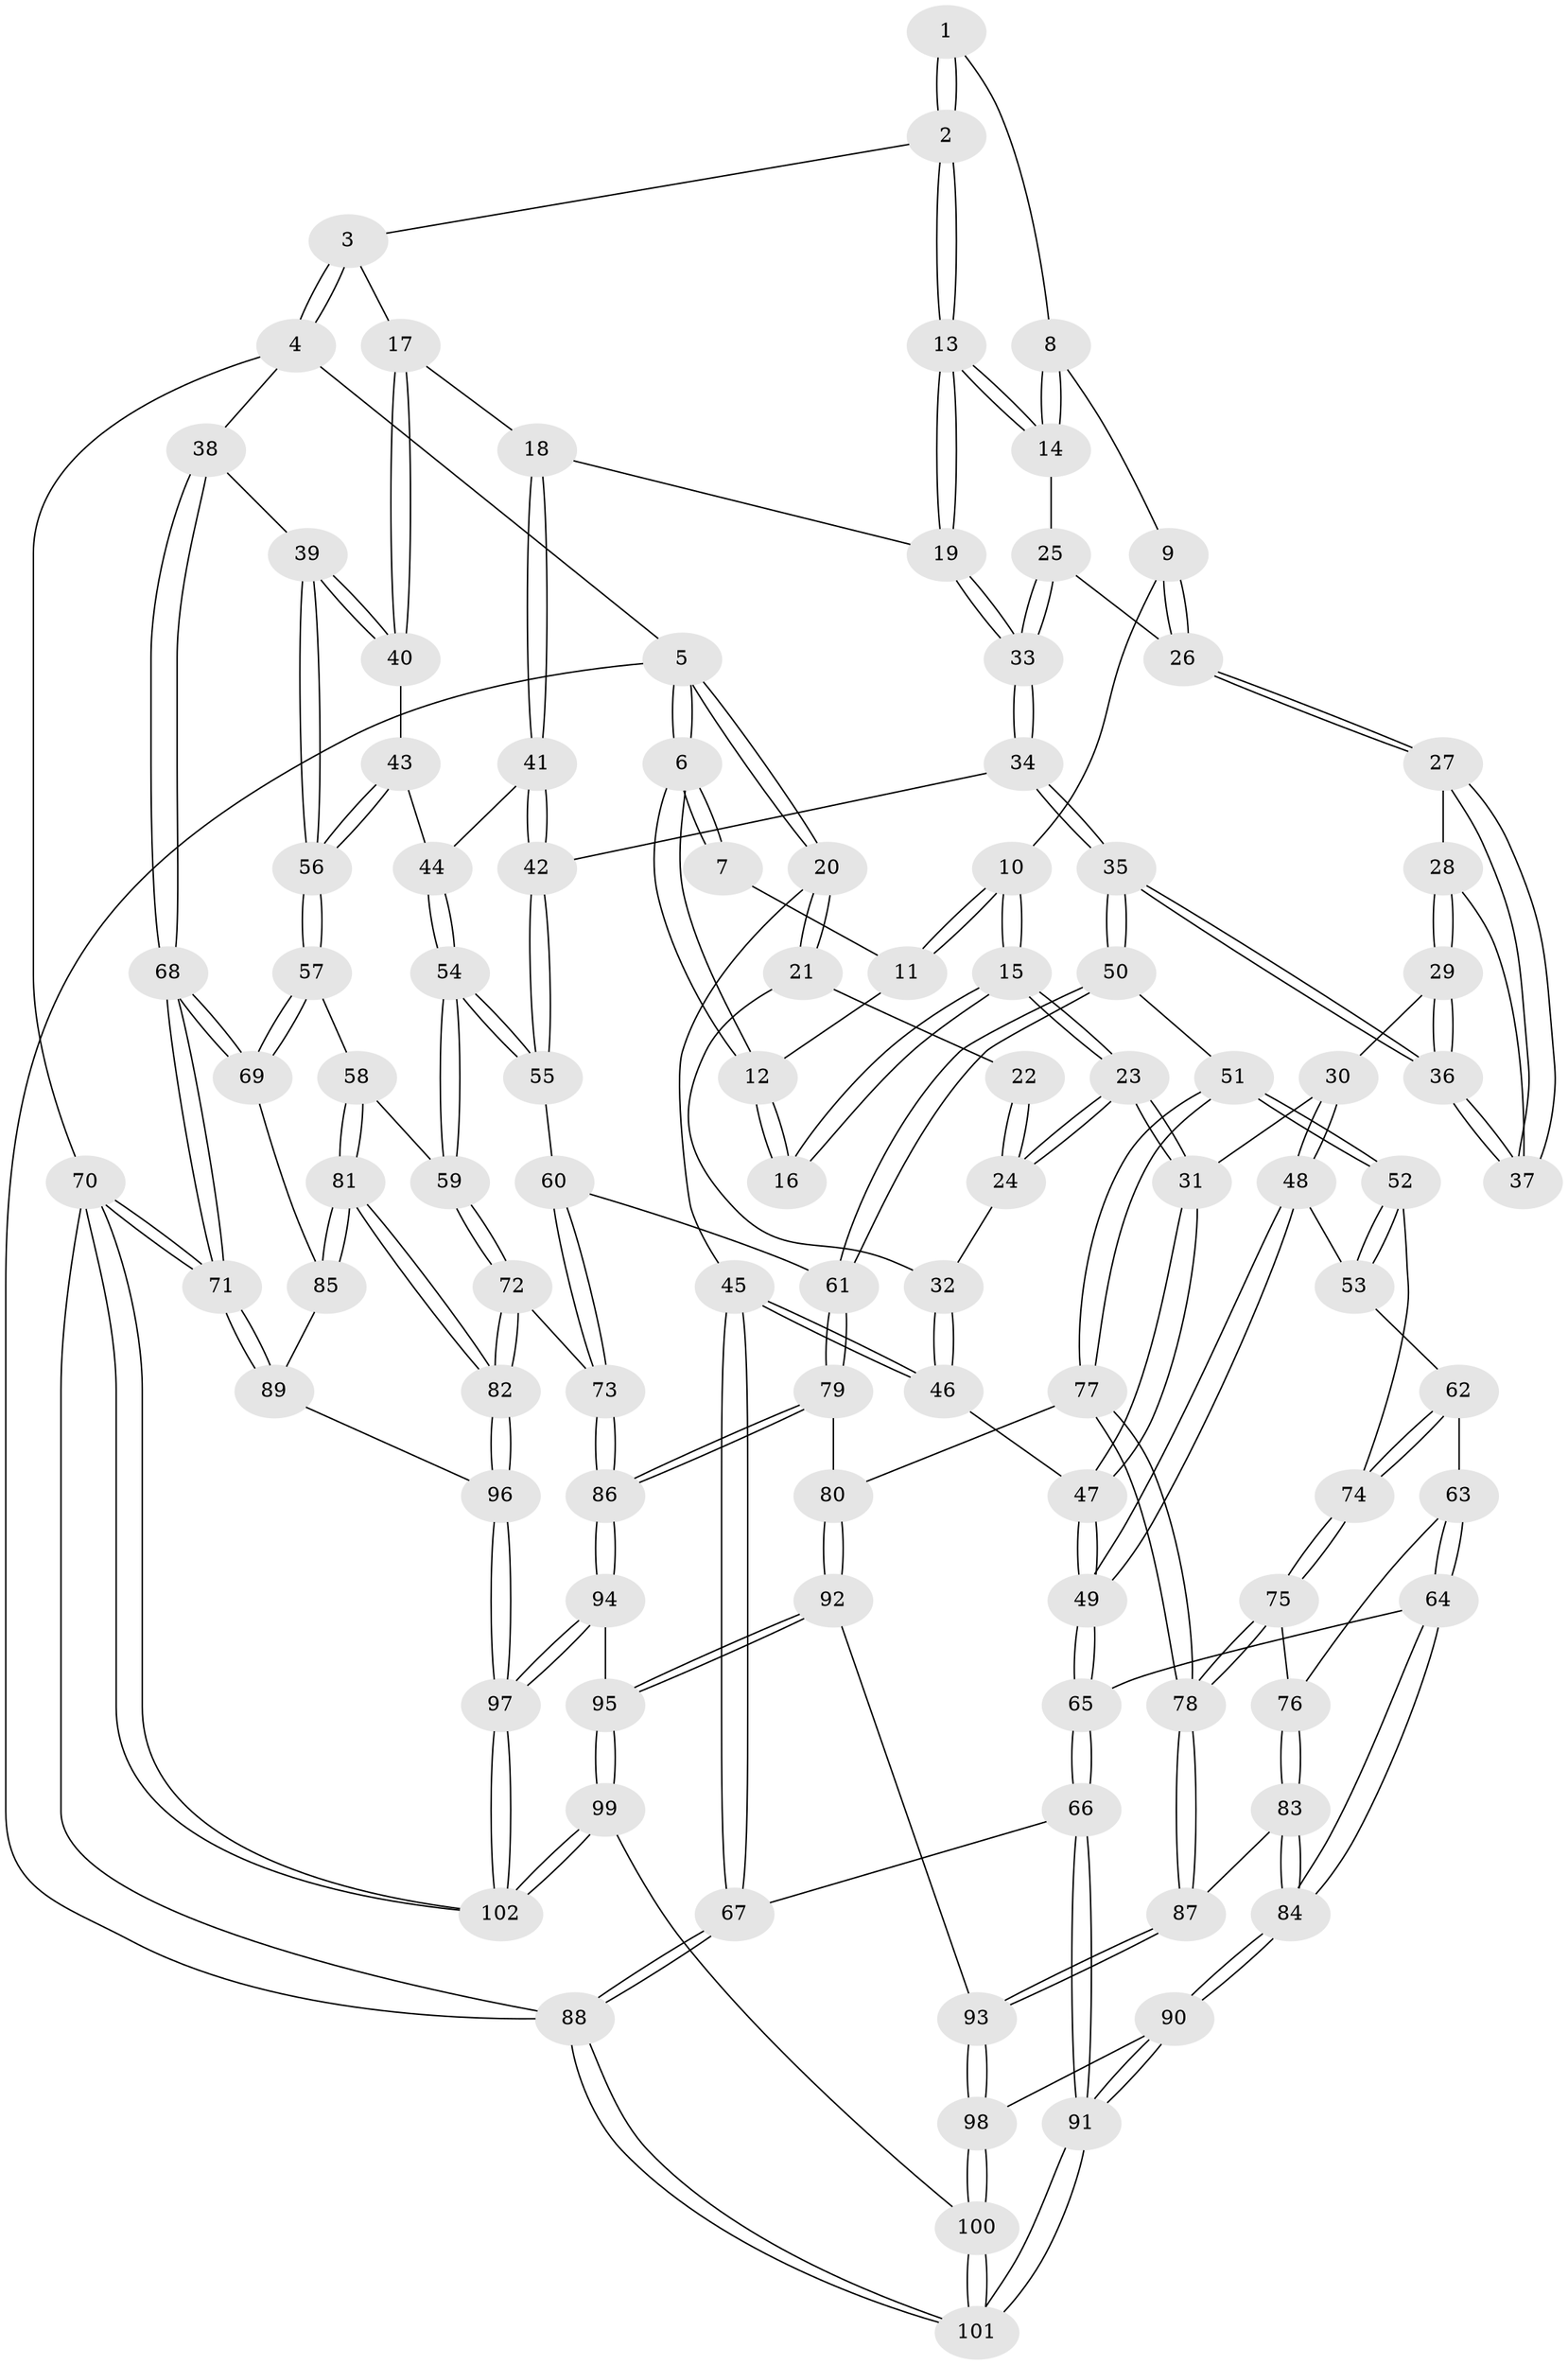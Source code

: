 // coarse degree distribution, {2: 0.06451612903225806, 3: 0.6774193548387096, 4: 0.16129032258064516, 1: 0.016129032258064516, 5: 0.04838709677419355, 6: 0.03225806451612903}
// Generated by graph-tools (version 1.1) at 2025/54/03/04/25 22:54:33]
// undirected, 102 vertices, 252 edges
graph export_dot {
  node [color=gray90,style=filled];
  1 [pos="+0.35912825450915564+0"];
  2 [pos="+0.8184070415807628+0"];
  3 [pos="+0.9842790654184613+0"];
  4 [pos="+1+0"];
  5 [pos="+0+0"];
  6 [pos="+0+0"];
  7 [pos="+0+0"];
  8 [pos="+0.35112101492797737+0"];
  9 [pos="+0.31170104395870485+0.11277204761247893"];
  10 [pos="+0.26926585045036494+0.1340923023643472"];
  11 [pos="+0.1636531449510747+0.06802668930468181"];
  12 [pos="+0.09473901750561992+0.13265669508487105"];
  13 [pos="+0.6666019003756626+0.13836621507832964"];
  14 [pos="+0.5537647796236658+0.15152540215504592"];
  15 [pos="+0.20040287068871704+0.20251905694810882"];
  16 [pos="+0.10438733657032137+0.1687360936098532"];
  17 [pos="+0.8955494638485881+0.2963541919434448"];
  18 [pos="+0.8077534052410549+0.31311290813749537"];
  19 [pos="+0.6856836615592025+0.25936843360667944"];
  20 [pos="+0+0.06917054317496431"];
  21 [pos="+0.048220551879462094+0.19899077060581805"];
  22 [pos="+0.10250146609048197+0.16992800158014756"];
  23 [pos="+0.19764911496532162+0.35315418740332877"];
  24 [pos="+0.08801191745989724+0.34101504176046604"];
  25 [pos="+0.46219975085244563+0.20492277994487368"];
  26 [pos="+0.39847623631793294+0.21673799118816456"];
  27 [pos="+0.3947381717448302+0.23741358917742114"];
  28 [pos="+0.30801129629363644+0.32314450969111586"];
  29 [pos="+0.2592538521729458+0.3596032162767173"];
  30 [pos="+0.21779303696418764+0.369971277748834"];
  31 [pos="+0.20186763709197572+0.35815016386939524"];
  32 [pos="+0.04244941314675567+0.338721734003759"];
  33 [pos="+0.5887451053049046+0.4009875977868561"];
  34 [pos="+0.5801296745256632+0.4200428092217489"];
  35 [pos="+0.5252788369658072+0.4625990467717776"];
  36 [pos="+0.5104460801957001+0.44923362839591446"];
  37 [pos="+0.45910137936322837+0.3689813015051454"];
  38 [pos="+1+0.37850654021037927"];
  39 [pos="+1+0.387857982331432"];
  40 [pos="+1+0.3848609460368031"];
  41 [pos="+0.8107219246389624+0.44317589723014433"];
  42 [pos="+0.7242616392542586+0.4807073500022286"];
  43 [pos="+0.8563188968575945+0.46936958240300697"];
  44 [pos="+0.8460041290589733+0.46732733341841176"];
  45 [pos="+0+0.4181450178415436"];
  46 [pos="+0+0.4128723170894722"];
  47 [pos="+0.05808943820617475+0.5046451632373532"];
  48 [pos="+0.2406387453915818+0.48283838161536413"];
  49 [pos="+0.10554777122285326+0.5643631758836222"];
  50 [pos="+0.5188471844335094+0.48208490310049606"];
  51 [pos="+0.41688209786321545+0.5566892461803549"];
  52 [pos="+0.41252053618052836+0.5569840397720323"];
  53 [pos="+0.2544699711565269+0.497305729102598"];
  54 [pos="+0.7892737831848965+0.5979464452158266"];
  55 [pos="+0.7578752100387673+0.586565865178721"];
  56 [pos="+0.917023857668251+0.5879802054831401"];
  57 [pos="+0.914552071328898+0.6097024131395359"];
  58 [pos="+0.8539488215733732+0.6190982209180643"];
  59 [pos="+0.8125403432379161+0.6170494039590436"];
  60 [pos="+0.7491485807358443+0.5906867019917924"];
  61 [pos="+0.6007845594831086+0.6110291406353668"];
  62 [pos="+0.2298522629939541+0.6230597141425922"];
  63 [pos="+0.2253276439106012+0.6292776997508833"];
  64 [pos="+0.12486114330986832+0.6826196425034446"];
  65 [pos="+0.09531787023642709+0.6680355558896273"];
  66 [pos="+0+0.7055915240427754"];
  67 [pos="+0+0.7048456450469366"];
  68 [pos="+1+0.6708237643428638"];
  69 [pos="+0.9739383838176482+0.6618350997992208"];
  70 [pos="+1+1"];
  71 [pos="+1+0.8441558851315152"];
  72 [pos="+0.7936214559477349+0.6700211425392313"];
  73 [pos="+0.6802530657768511+0.7464327436720077"];
  74 [pos="+0.3375849730223939+0.627929808718217"];
  75 [pos="+0.3179163936887213+0.6718124797884628"];
  76 [pos="+0.27011870975759655+0.6755793988330314"];
  77 [pos="+0.44165844043943964+0.718495164928277"];
  78 [pos="+0.33424736483964645+0.7550648561171595"];
  79 [pos="+0.6100320725393499+0.7231727437558075"];
  80 [pos="+0.45743916877539437+0.7318438707857283"];
  81 [pos="+0.8546058821277523+0.8183476557317957"];
  82 [pos="+0.8496651174351872+0.8264774254708841"];
  83 [pos="+0.22147937876890975+0.7945488734745229"];
  84 [pos="+0.20556043044744027+0.797432233541119"];
  85 [pos="+0.9517790385042065+0.6993595086351777"];
  86 [pos="+0.6525866881015335+0.7758667987818193"];
  87 [pos="+0.3008461238633583+0.7957612275210393"];
  88 [pos="+0+1"];
  89 [pos="+1+0.8429117545449929"];
  90 [pos="+0.15198108946022834+0.9058696239237027"];
  91 [pos="+0.13277900386600458+0.9290424206485446"];
  92 [pos="+0.4567486749195178+0.8731177273814751"];
  93 [pos="+0.38507138931514745+0.8982459035035685"];
  94 [pos="+0.6530231746422356+0.7774120752414457"];
  95 [pos="+0.5558556141483478+0.9048773009746114"];
  96 [pos="+0.8362191728533301+0.8704554250136733"];
  97 [pos="+0.8315221015470825+0.8755688321278036"];
  98 [pos="+0.37031453025696376+0.9308676461831691"];
  99 [pos="+0.6380474665127466+1"];
  100 [pos="+0.33723211970786976+1"];
  101 [pos="+0+1"];
  102 [pos="+0.8292941803182335+1"];
  1 -- 2;
  1 -- 2;
  1 -- 8;
  2 -- 3;
  2 -- 13;
  2 -- 13;
  3 -- 4;
  3 -- 4;
  3 -- 17;
  4 -- 5;
  4 -- 38;
  4 -- 70;
  5 -- 6;
  5 -- 6;
  5 -- 20;
  5 -- 20;
  5 -- 88;
  6 -- 7;
  6 -- 7;
  6 -- 12;
  6 -- 12;
  7 -- 11;
  8 -- 9;
  8 -- 14;
  8 -- 14;
  9 -- 10;
  9 -- 26;
  9 -- 26;
  10 -- 11;
  10 -- 11;
  10 -- 15;
  10 -- 15;
  11 -- 12;
  12 -- 16;
  12 -- 16;
  13 -- 14;
  13 -- 14;
  13 -- 19;
  13 -- 19;
  14 -- 25;
  15 -- 16;
  15 -- 16;
  15 -- 23;
  15 -- 23;
  17 -- 18;
  17 -- 40;
  17 -- 40;
  18 -- 19;
  18 -- 41;
  18 -- 41;
  19 -- 33;
  19 -- 33;
  20 -- 21;
  20 -- 21;
  20 -- 45;
  21 -- 22;
  21 -- 32;
  22 -- 24;
  22 -- 24;
  23 -- 24;
  23 -- 24;
  23 -- 31;
  23 -- 31;
  24 -- 32;
  25 -- 26;
  25 -- 33;
  25 -- 33;
  26 -- 27;
  26 -- 27;
  27 -- 28;
  27 -- 37;
  27 -- 37;
  28 -- 29;
  28 -- 29;
  28 -- 37;
  29 -- 30;
  29 -- 36;
  29 -- 36;
  30 -- 31;
  30 -- 48;
  30 -- 48;
  31 -- 47;
  31 -- 47;
  32 -- 46;
  32 -- 46;
  33 -- 34;
  33 -- 34;
  34 -- 35;
  34 -- 35;
  34 -- 42;
  35 -- 36;
  35 -- 36;
  35 -- 50;
  35 -- 50;
  36 -- 37;
  36 -- 37;
  38 -- 39;
  38 -- 68;
  38 -- 68;
  39 -- 40;
  39 -- 40;
  39 -- 56;
  39 -- 56;
  40 -- 43;
  41 -- 42;
  41 -- 42;
  41 -- 44;
  42 -- 55;
  42 -- 55;
  43 -- 44;
  43 -- 56;
  43 -- 56;
  44 -- 54;
  44 -- 54;
  45 -- 46;
  45 -- 46;
  45 -- 67;
  45 -- 67;
  46 -- 47;
  47 -- 49;
  47 -- 49;
  48 -- 49;
  48 -- 49;
  48 -- 53;
  49 -- 65;
  49 -- 65;
  50 -- 51;
  50 -- 61;
  50 -- 61;
  51 -- 52;
  51 -- 52;
  51 -- 77;
  51 -- 77;
  52 -- 53;
  52 -- 53;
  52 -- 74;
  53 -- 62;
  54 -- 55;
  54 -- 55;
  54 -- 59;
  54 -- 59;
  55 -- 60;
  56 -- 57;
  56 -- 57;
  57 -- 58;
  57 -- 69;
  57 -- 69;
  58 -- 59;
  58 -- 81;
  58 -- 81;
  59 -- 72;
  59 -- 72;
  60 -- 61;
  60 -- 73;
  60 -- 73;
  61 -- 79;
  61 -- 79;
  62 -- 63;
  62 -- 74;
  62 -- 74;
  63 -- 64;
  63 -- 64;
  63 -- 76;
  64 -- 65;
  64 -- 84;
  64 -- 84;
  65 -- 66;
  65 -- 66;
  66 -- 67;
  66 -- 91;
  66 -- 91;
  67 -- 88;
  67 -- 88;
  68 -- 69;
  68 -- 69;
  68 -- 71;
  68 -- 71;
  69 -- 85;
  70 -- 71;
  70 -- 71;
  70 -- 102;
  70 -- 102;
  70 -- 88;
  71 -- 89;
  71 -- 89;
  72 -- 73;
  72 -- 82;
  72 -- 82;
  73 -- 86;
  73 -- 86;
  74 -- 75;
  74 -- 75;
  75 -- 76;
  75 -- 78;
  75 -- 78;
  76 -- 83;
  76 -- 83;
  77 -- 78;
  77 -- 78;
  77 -- 80;
  78 -- 87;
  78 -- 87;
  79 -- 80;
  79 -- 86;
  79 -- 86;
  80 -- 92;
  80 -- 92;
  81 -- 82;
  81 -- 82;
  81 -- 85;
  81 -- 85;
  82 -- 96;
  82 -- 96;
  83 -- 84;
  83 -- 84;
  83 -- 87;
  84 -- 90;
  84 -- 90;
  85 -- 89;
  86 -- 94;
  86 -- 94;
  87 -- 93;
  87 -- 93;
  88 -- 101;
  88 -- 101;
  89 -- 96;
  90 -- 91;
  90 -- 91;
  90 -- 98;
  91 -- 101;
  91 -- 101;
  92 -- 93;
  92 -- 95;
  92 -- 95;
  93 -- 98;
  93 -- 98;
  94 -- 95;
  94 -- 97;
  94 -- 97;
  95 -- 99;
  95 -- 99;
  96 -- 97;
  96 -- 97;
  97 -- 102;
  97 -- 102;
  98 -- 100;
  98 -- 100;
  99 -- 100;
  99 -- 102;
  99 -- 102;
  100 -- 101;
  100 -- 101;
}
